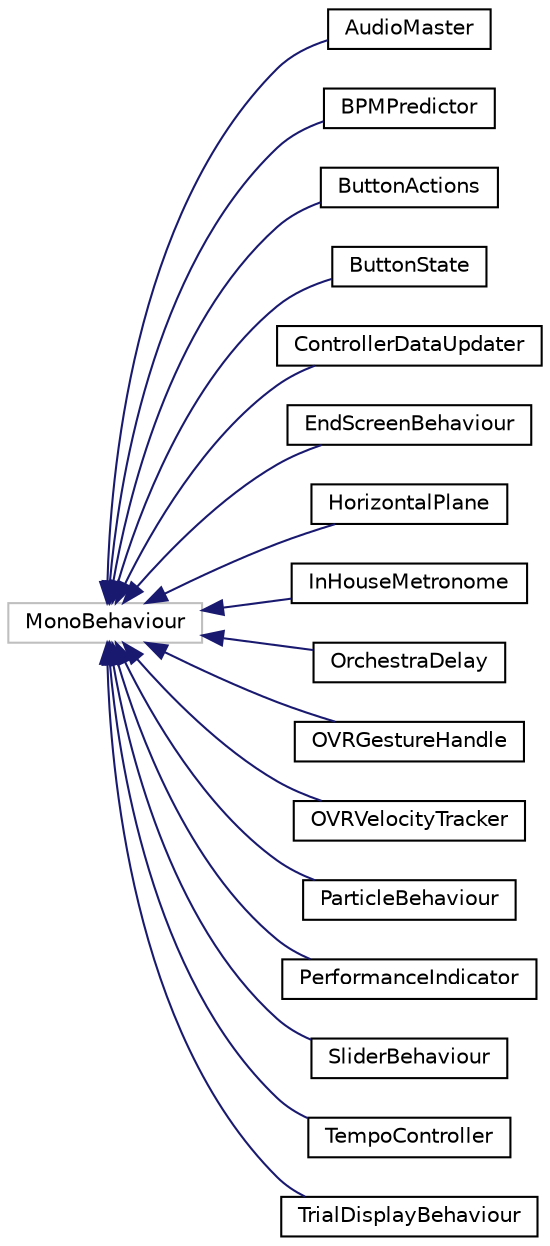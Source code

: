 digraph "Graphical Class Hierarchy"
{
 // LATEX_PDF_SIZE
  edge [fontname="Helvetica",fontsize="10",labelfontname="Helvetica",labelfontsize="10"];
  node [fontname="Helvetica",fontsize="10",shape=record];
  rankdir="LR";
  Node1 [label="MonoBehaviour",height=0.2,width=0.4,color="grey75", fillcolor="white", style="filled",tooltip=" "];
  Node1 -> Node0 [dir="back",color="midnightblue",fontsize="10",style="solid",fontname="Helvetica"];
  Node0 [label="AudioMaster",height=0.2,width=0.4,color="black", fillcolor="white", style="filled",URL="$class_audio_master.html",tooltip=" "];
  Node1 -> Node3 [dir="back",color="midnightblue",fontsize="10",style="solid",fontname="Helvetica"];
  Node3 [label="BPMPredictor",height=0.2,width=0.4,color="black", fillcolor="white", style="filled",URL="$class_b_p_m_predictor.html",tooltip=" "];
  Node1 -> Node4 [dir="back",color="midnightblue",fontsize="10",style="solid",fontname="Helvetica"];
  Node4 [label="ButtonActions",height=0.2,width=0.4,color="black", fillcolor="white", style="filled",URL="$class_button_actions.html",tooltip=" "];
  Node1 -> Node5 [dir="back",color="midnightblue",fontsize="10",style="solid",fontname="Helvetica"];
  Node5 [label="ButtonState",height=0.2,width=0.4,color="black", fillcolor="white", style="filled",URL="$class_button_state.html",tooltip=" "];
  Node1 -> Node6 [dir="back",color="midnightblue",fontsize="10",style="solid",fontname="Helvetica"];
  Node6 [label="ControllerDataUpdater",height=0.2,width=0.4,color="black", fillcolor="white", style="filled",URL="$class_controller_data_updater.html",tooltip="Updates relevant data being tracked using the controller. This data is displayed and updated dynamica..."];
  Node1 -> Node7 [dir="back",color="midnightblue",fontsize="10",style="solid",fontname="Helvetica"];
  Node7 [label="EndScreenBehaviour",height=0.2,width=0.4,color="black", fillcolor="white", style="filled",URL="$class_end_screen_behaviour.html",tooltip=" "];
  Node1 -> Node8 [dir="back",color="midnightblue",fontsize="10",style="solid",fontname="Helvetica"];
  Node8 [label="HorizontalPlane",height=0.2,width=0.4,color="black", fillcolor="white", style="filled",URL="$class_horizontal_plane.html",tooltip=" "];
  Node1 -> Node9 [dir="back",color="midnightblue",fontsize="10",style="solid",fontname="Helvetica"];
  Node9 [label="InHouseMetronome",height=0.2,width=0.4,color="black", fillcolor="white", style="filled",URL="$class_in_house_metronome.html",tooltip=" "];
  Node1 -> Node10 [dir="back",color="midnightblue",fontsize="10",style="solid",fontname="Helvetica"];
  Node10 [label="OrchestraDelay",height=0.2,width=0.4,color="black", fillcolor="white", style="filled",URL="$class_orchestra_delay.html",tooltip=" "];
  Node1 -> Node11 [dir="back",color="midnightblue",fontsize="10",style="solid",fontname="Helvetica"];
  Node11 [label="OVRGestureHandle",height=0.2,width=0.4,color="black", fillcolor="white", style="filled",URL="$class_o_v_r_gesture_handle.html",tooltip=" "];
  Node1 -> Node12 [dir="back",color="midnightblue",fontsize="10",style="solid",fontname="Helvetica"];
  Node12 [label="OVRVelocityTracker",height=0.2,width=0.4,color="black", fillcolor="white", style="filled",URL="$class_o_v_r_velocity_tracker.html",tooltip="Velocity Tracker is in charge of collecting and evaluating ConductorSamples. GatherSample is used for..."];
  Node1 -> Node13 [dir="back",color="midnightblue",fontsize="10",style="solid",fontname="Helvetica"];
  Node13 [label="ParticleBehaviour",height=0.2,width=0.4,color="black", fillcolor="white", style="filled",URL="$class_particle_behaviour.html",tooltip=" "];
  Node1 -> Node14 [dir="back",color="midnightblue",fontsize="10",style="solid",fontname="Helvetica"];
  Node14 [label="PerformanceIndicator",height=0.2,width=0.4,color="black", fillcolor="white", style="filled",URL="$class_performance_indicator.html",tooltip=" "];
  Node1 -> Node15 [dir="back",color="midnightblue",fontsize="10",style="solid",fontname="Helvetica"];
  Node15 [label="SliderBehaviour",height=0.2,width=0.4,color="black", fillcolor="white", style="filled",URL="$class_slider_behaviour.html",tooltip=" "];
  Node1 -> Node16 [dir="back",color="midnightblue",fontsize="10",style="solid",fontname="Helvetica"];
  Node16 [label="TempoController",height=0.2,width=0.4,color="black", fillcolor="white", style="filled",URL="$class_tempo_controller.html",tooltip="The Purpose of this script is to change the speed of the music based on local tempo inputted by the p..."];
  Node1 -> Node17 [dir="back",color="midnightblue",fontsize="10",style="solid",fontname="Helvetica"];
  Node17 [label="TrialDisplayBehaviour",height=0.2,width=0.4,color="black", fillcolor="white", style="filled",URL="$class_trial_display_behaviour.html",tooltip=" "];
}
